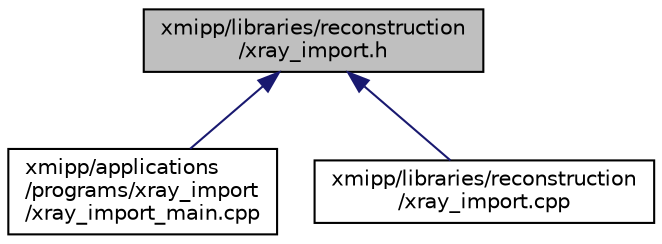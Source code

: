 digraph "xmipp/libraries/reconstruction/xray_import.h"
{
  edge [fontname="Helvetica",fontsize="10",labelfontname="Helvetica",labelfontsize="10"];
  node [fontname="Helvetica",fontsize="10",shape=record];
  Node83 [label="xmipp/libraries/reconstruction\l/xray_import.h",height=0.2,width=0.4,color="black", fillcolor="grey75", style="filled", fontcolor="black"];
  Node83 -> Node84 [dir="back",color="midnightblue",fontsize="10",style="solid",fontname="Helvetica"];
  Node84 [label="xmipp/applications\l/programs/xray_import\l/xray_import_main.cpp",height=0.2,width=0.4,color="black", fillcolor="white", style="filled",URL="$xray__import__main_8cpp.html"];
  Node83 -> Node85 [dir="back",color="midnightblue",fontsize="10",style="solid",fontname="Helvetica"];
  Node85 [label="xmipp/libraries/reconstruction\l/xray_import.cpp",height=0.2,width=0.4,color="black", fillcolor="white", style="filled",URL="$xray__import_8cpp.html"];
}
